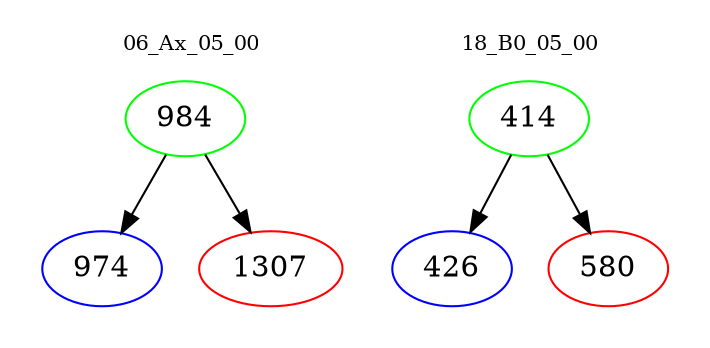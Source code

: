 digraph{
subgraph cluster_0 {
color = white
label = "06_Ax_05_00";
fontsize=10;
T0_984 [label="984", color="green"]
T0_984 -> T0_974 [color="black"]
T0_974 [label="974", color="blue"]
T0_984 -> T0_1307 [color="black"]
T0_1307 [label="1307", color="red"]
}
subgraph cluster_1 {
color = white
label = "18_B0_05_00";
fontsize=10;
T1_414 [label="414", color="green"]
T1_414 -> T1_426 [color="black"]
T1_426 [label="426", color="blue"]
T1_414 -> T1_580 [color="black"]
T1_580 [label="580", color="red"]
}
}
